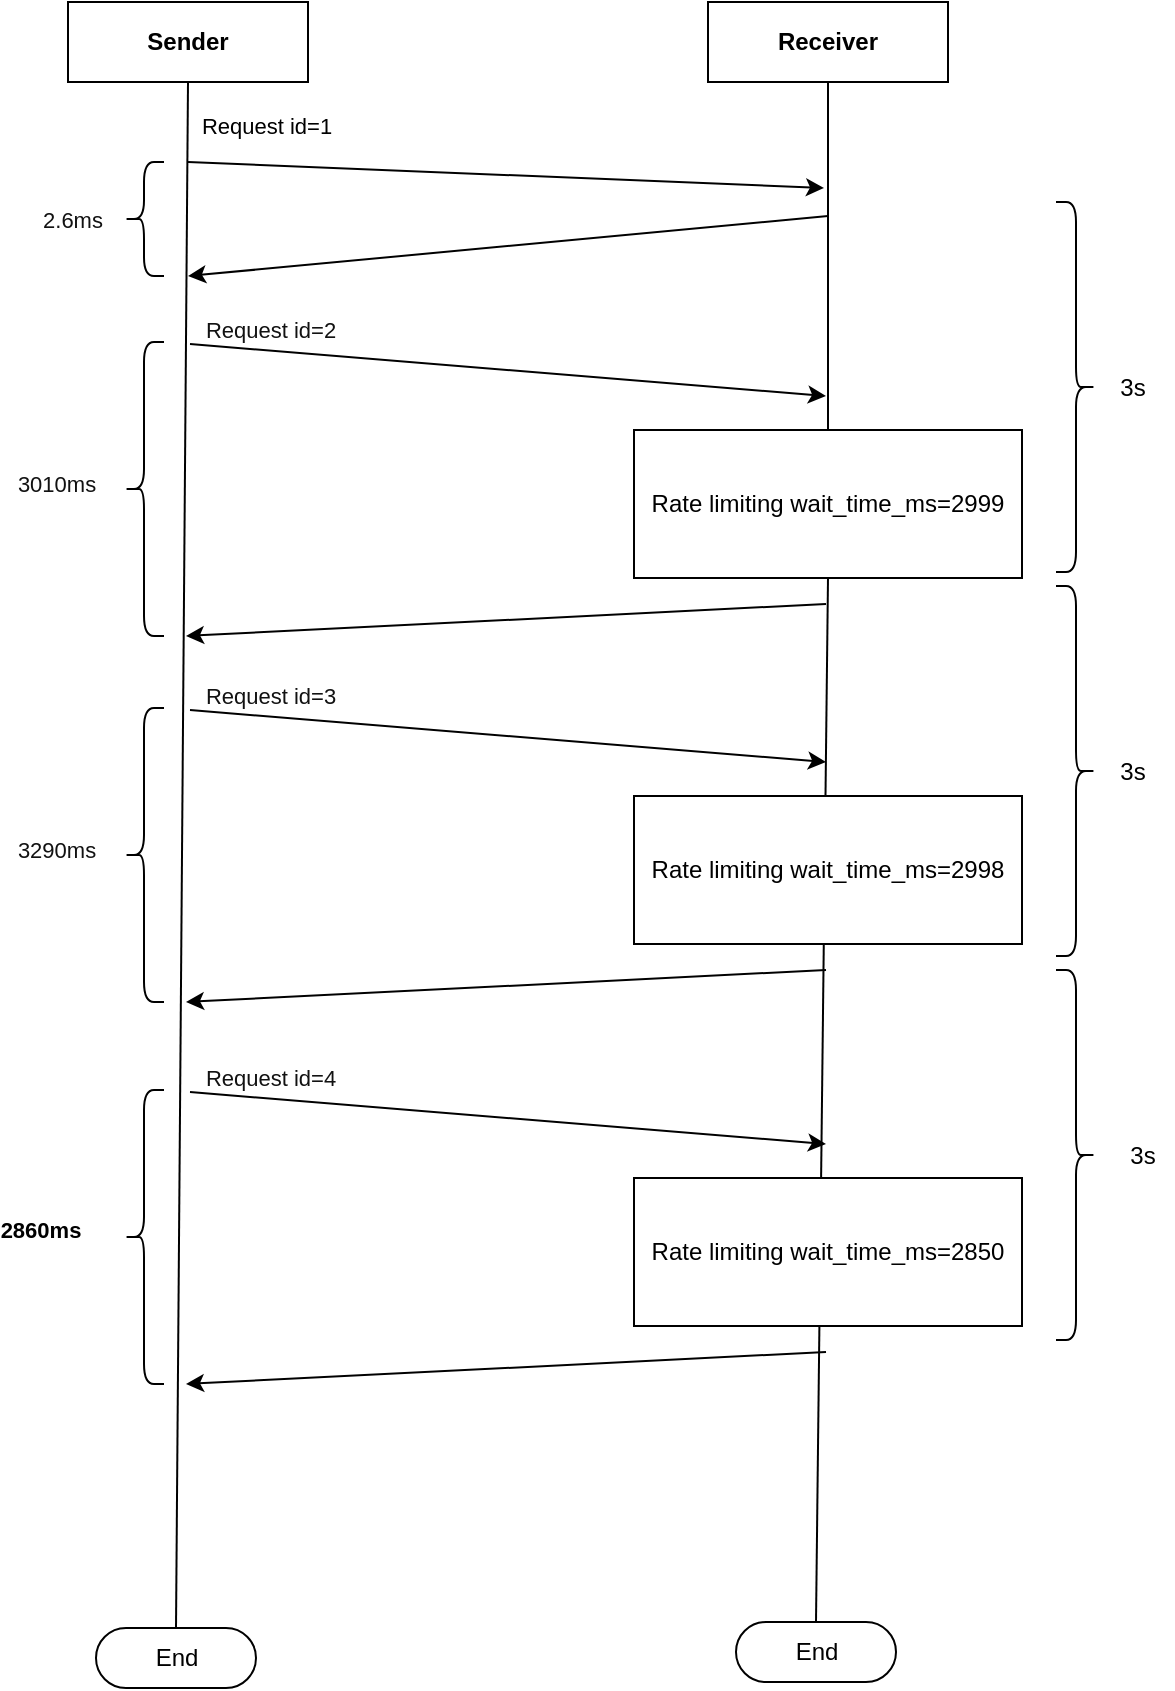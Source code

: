 <mxfile>
    <diagram id="T8pmpTCMuDaPm9wjzUCa" name="Page-1">
        <mxGraphModel dx="2062" dy="1612" grid="0" gridSize="10" guides="1" tooltips="1" connect="1" arrows="1" fold="1" page="0" pageScale="1" pageWidth="827" pageHeight="1169" background="none" math="0" shadow="0">
            <root>
                <mxCell id="0"/>
                <mxCell id="1" parent="0"/>
                <mxCell id="147" value="Sender" style="rounded=0;whiteSpace=wrap;html=1;fontStyle=1" parent="1" vertex="1">
                    <mxGeometry x="161" y="120" width="120" height="40" as="geometry"/>
                </mxCell>
                <mxCell id="148" value="Receiver" style="rounded=0;whiteSpace=wrap;html=1;fontStyle=1" parent="1" vertex="1">
                    <mxGeometry x="481" y="120" width="120" height="40" as="geometry"/>
                </mxCell>
                <mxCell id="149" value="" style="endArrow=none;html=1;entryX=0.5;entryY=1;entryDx=0;entryDy=0;exitX=0.5;exitY=0.5;exitDx=0;exitDy=-15;exitPerimeter=0;" parent="1" source="192" target="147" edge="1">
                    <mxGeometry width="50" height="50" relative="1" as="geometry">
                        <mxPoint x="220" y="720" as="sourcePoint"/>
                        <mxPoint x="270" y="430" as="targetPoint"/>
                    </mxGeometry>
                </mxCell>
                <mxCell id="150" value="" style="endArrow=none;html=1;entryX=0.5;entryY=1;entryDx=0;entryDy=0;exitX=0.5;exitY=0.5;exitDx=0;exitDy=-15;exitPerimeter=0;" parent="1" source="221" target="148" edge="1">
                    <mxGeometry width="50" height="50" relative="1" as="geometry">
                        <mxPoint x="540" y="720" as="sourcePoint"/>
                        <mxPoint x="539.5" y="320" as="targetPoint"/>
                    </mxGeometry>
                </mxCell>
                <mxCell id="192" value="End" style="html=1;dashed=0;whitespace=wrap;shape=mxgraph.dfd.start" parent="1" vertex="1">
                    <mxGeometry x="175" y="933" width="80" height="30" as="geometry"/>
                </mxCell>
                <mxCell id="193" value="End" style="html=1;dashed=0;whitespace=wrap;shape=mxgraph.dfd.start" parent="1" vertex="1">
                    <mxGeometry x="495" y="930" width="80" height="30" as="geometry"/>
                </mxCell>
                <mxCell id="210" value="" style="endArrow=classic;html=1;" parent="1" edge="1">
                    <mxGeometry width="50" height="50" relative="1" as="geometry">
                        <mxPoint x="221" y="200" as="sourcePoint"/>
                        <mxPoint x="539" y="213" as="targetPoint"/>
                    </mxGeometry>
                </mxCell>
                <mxCell id="248" value="Request id=1" style="edgeLabel;html=1;align=center;verticalAlign=middle;resizable=0;points=[];" vertex="1" connectable="0" parent="210">
                    <mxGeometry x="-0.765" y="4" relative="1" as="geometry">
                        <mxPoint x="1" y="-16" as="offset"/>
                    </mxGeometry>
                </mxCell>
                <mxCell id="213" value="" style="endArrow=classic;html=1;" parent="1" edge="1">
                    <mxGeometry width="50" height="50" relative="1" as="geometry">
                        <mxPoint x="541" y="227" as="sourcePoint"/>
                        <mxPoint x="221" y="257" as="targetPoint"/>
                    </mxGeometry>
                </mxCell>
                <mxCell id="239" value="" style="shape=curlyBracket;whiteSpace=wrap;html=1;rounded=1;labelPosition=left;verticalLabelPosition=middle;align=right;verticalAlign=middle;" parent="1" vertex="1">
                    <mxGeometry x="189" y="200" width="20" height="57" as="geometry"/>
                </mxCell>
                <mxCell id="244" value="" style="endArrow=classic;html=1;" parent="1" edge="1">
                    <mxGeometry width="50" height="50" relative="1" as="geometry">
                        <mxPoint x="222" y="291" as="sourcePoint"/>
                        <mxPoint x="540" y="317" as="targetPoint"/>
                    </mxGeometry>
                </mxCell>
                <mxCell id="249" value="&lt;font color=&quot;#121212&quot;&gt;Request id=2&lt;/font&gt;" style="edgeLabel;html=1;align=center;verticalAlign=middle;resizable=0;points=[];" vertex="1" connectable="0" parent="244">
                    <mxGeometry x="-0.77" y="2" relative="1" as="geometry">
                        <mxPoint x="3" y="-8" as="offset"/>
                    </mxGeometry>
                </mxCell>
                <mxCell id="246" value="" style="endArrow=classic;html=1;" parent="1" edge="1">
                    <mxGeometry width="50" height="50" relative="1" as="geometry">
                        <mxPoint x="540" y="421" as="sourcePoint"/>
                        <mxPoint x="220" y="437" as="targetPoint"/>
                    </mxGeometry>
                </mxCell>
                <mxCell id="252" value="" style="shape=curlyBracket;whiteSpace=wrap;html=1;rounded=1;labelPosition=left;verticalLabelPosition=middle;align=right;verticalAlign=middle;" vertex="1" parent="1">
                    <mxGeometry x="189" y="290" width="20" height="147" as="geometry"/>
                </mxCell>
                <mxCell id="253" value="" style="endArrow=none;html=1;entryX=0.5;entryY=1;entryDx=0;entryDy=0;exitX=0.5;exitY=0.5;exitDx=0;exitDy=-15;exitPerimeter=0;" edge="1" parent="1" source="193" target="221">
                    <mxGeometry width="50" height="50" relative="1" as="geometry">
                        <mxPoint x="540" y="1130" as="sourcePoint"/>
                        <mxPoint x="541" y="160" as="targetPoint"/>
                    </mxGeometry>
                </mxCell>
                <mxCell id="221" value="Rate limiting wait_time_ms=2999" style="rounded=0;whiteSpace=wrap;html=1;" parent="1" vertex="1">
                    <mxGeometry x="444" y="334" width="194" height="74" as="geometry"/>
                </mxCell>
                <mxCell id="254" value="&lt;font color=&quot;#121212&quot;&gt;3010ms&lt;/font&gt;" style="edgeLabel;html=1;align=center;verticalAlign=middle;resizable=0;points=[];" vertex="1" connectable="0" parent="1">
                    <mxGeometry x="155.0" y="361.002" as="geometry"/>
                </mxCell>
                <mxCell id="255" value="&lt;font color=&quot;#121212&quot;&gt;2.6ms&lt;/font&gt;" style="edgeLabel;html=1;align=center;verticalAlign=middle;resizable=0;points=[];" vertex="1" connectable="0" parent="1">
                    <mxGeometry x="153.0" y="371.002" as="geometry">
                        <mxPoint x="10" y="-142" as="offset"/>
                    </mxGeometry>
                </mxCell>
                <mxCell id="256" value="" style="endArrow=classic;html=1;" edge="1" parent="1">
                    <mxGeometry width="50" height="50" relative="1" as="geometry">
                        <mxPoint x="222" y="474" as="sourcePoint"/>
                        <mxPoint x="540" y="500" as="targetPoint"/>
                    </mxGeometry>
                </mxCell>
                <mxCell id="257" value="&lt;font color=&quot;#121212&quot;&gt;Request id=3&lt;/font&gt;" style="edgeLabel;html=1;align=center;verticalAlign=middle;resizable=0;points=[];" vertex="1" connectable="0" parent="256">
                    <mxGeometry x="-0.77" y="2" relative="1" as="geometry">
                        <mxPoint x="3" y="-8" as="offset"/>
                    </mxGeometry>
                </mxCell>
                <mxCell id="258" value="" style="endArrow=classic;html=1;" edge="1" parent="1">
                    <mxGeometry width="50" height="50" relative="1" as="geometry">
                        <mxPoint x="540" y="604" as="sourcePoint"/>
                        <mxPoint x="220" y="620" as="targetPoint"/>
                    </mxGeometry>
                </mxCell>
                <mxCell id="259" value="" style="shape=curlyBracket;whiteSpace=wrap;html=1;rounded=1;labelPosition=left;verticalLabelPosition=middle;align=right;verticalAlign=middle;" vertex="1" parent="1">
                    <mxGeometry x="189" y="473" width="20" height="147" as="geometry"/>
                </mxCell>
                <mxCell id="260" value="Rate limiting wait_time_ms=2998" style="rounded=0;whiteSpace=wrap;html=1;" vertex="1" parent="1">
                    <mxGeometry x="444" y="517" width="194" height="74" as="geometry"/>
                </mxCell>
                <mxCell id="261" value="&lt;font color=&quot;#121212&quot;&gt;3290ms&lt;/font&gt;" style="edgeLabel;html=1;align=center;verticalAlign=middle;resizable=0;points=[];" vertex="1" connectable="0" parent="1">
                    <mxGeometry x="155.0" y="544.002" as="geometry"/>
                </mxCell>
                <mxCell id="263" value="" style="endArrow=classic;html=1;" edge="1" parent="1">
                    <mxGeometry width="50" height="50" relative="1" as="geometry">
                        <mxPoint x="222" y="665" as="sourcePoint"/>
                        <mxPoint x="540" y="691" as="targetPoint"/>
                    </mxGeometry>
                </mxCell>
                <mxCell id="264" value="&lt;font color=&quot;#121212&quot;&gt;Request id=4&lt;/font&gt;" style="edgeLabel;html=1;align=center;verticalAlign=middle;resizable=0;points=[];" vertex="1" connectable="0" parent="263">
                    <mxGeometry x="-0.77" y="2" relative="1" as="geometry">
                        <mxPoint x="3" y="-8" as="offset"/>
                    </mxGeometry>
                </mxCell>
                <mxCell id="265" value="" style="endArrow=classic;html=1;" edge="1" parent="1">
                    <mxGeometry width="50" height="50" relative="1" as="geometry">
                        <mxPoint x="540" y="795" as="sourcePoint"/>
                        <mxPoint x="220" y="811" as="targetPoint"/>
                    </mxGeometry>
                </mxCell>
                <mxCell id="266" value="" style="shape=curlyBracket;whiteSpace=wrap;html=1;rounded=1;labelPosition=left;verticalLabelPosition=middle;align=right;verticalAlign=middle;" vertex="1" parent="1">
                    <mxGeometry x="189" y="664" width="20" height="147" as="geometry"/>
                </mxCell>
                <mxCell id="267" value="Rate limiting wait_time_ms=2850" style="rounded=0;whiteSpace=wrap;html=1;" vertex="1" parent="1">
                    <mxGeometry x="444" y="708" width="194" height="74" as="geometry"/>
                </mxCell>
                <mxCell id="268" value="&lt;font style=&quot;color: light-dark(rgb(0, 0, 0), rgb(255, 51, 51));&quot;&gt;2860ms&lt;/font&gt;" style="edgeLabel;html=1;align=center;verticalAlign=middle;resizable=0;points=[];fontStyle=1;fontColor=light-dark(#000000,#FF3333);" vertex="1" connectable="0" parent="1">
                    <mxGeometry x="155.0" y="735.002" as="geometry">
                        <mxPoint x="-8" y="-1" as="offset"/>
                    </mxGeometry>
                </mxCell>
                <mxCell id="269" value="" style="shape=curlyBracket;whiteSpace=wrap;html=1;rounded=1;labelPosition=left;verticalLabelPosition=middle;align=right;verticalAlign=middle;rotation=-180;" vertex="1" parent="1">
                    <mxGeometry x="655" y="220" width="20" height="185" as="geometry"/>
                </mxCell>
                <mxCell id="270" value="" style="shape=curlyBracket;whiteSpace=wrap;html=1;rounded=1;labelPosition=left;verticalLabelPosition=middle;align=right;verticalAlign=middle;rotation=-180;" vertex="1" parent="1">
                    <mxGeometry x="655" y="412" width="20" height="185" as="geometry"/>
                </mxCell>
                <mxCell id="271" value="" style="shape=curlyBracket;whiteSpace=wrap;html=1;rounded=1;labelPosition=left;verticalLabelPosition=middle;align=right;verticalAlign=middle;rotation=-180;" vertex="1" parent="1">
                    <mxGeometry x="655" y="604" width="20" height="185" as="geometry"/>
                </mxCell>
                <mxCell id="273" value="3s" style="text;html=1;align=center;verticalAlign=middle;resizable=0;points=[];autosize=1;strokeColor=none;fillColor=none;" vertex="1" parent="1">
                    <mxGeometry x="677" y="299.5" width="31" height="26" as="geometry"/>
                </mxCell>
                <mxCell id="274" value="3s" style="text;html=1;align=center;verticalAlign=middle;resizable=0;points=[];autosize=1;strokeColor=none;fillColor=none;" vertex="1" parent="1">
                    <mxGeometry x="677" y="491.5" width="31" height="26" as="geometry"/>
                </mxCell>
                <mxCell id="275" value="3s" style="text;html=1;align=center;verticalAlign=middle;resizable=0;points=[];autosize=1;strokeColor=none;fillColor=none;" vertex="1" parent="1">
                    <mxGeometry x="682" y="683.5" width="31" height="26" as="geometry"/>
                </mxCell>
            </root>
        </mxGraphModel>
    </diagram>
</mxfile>